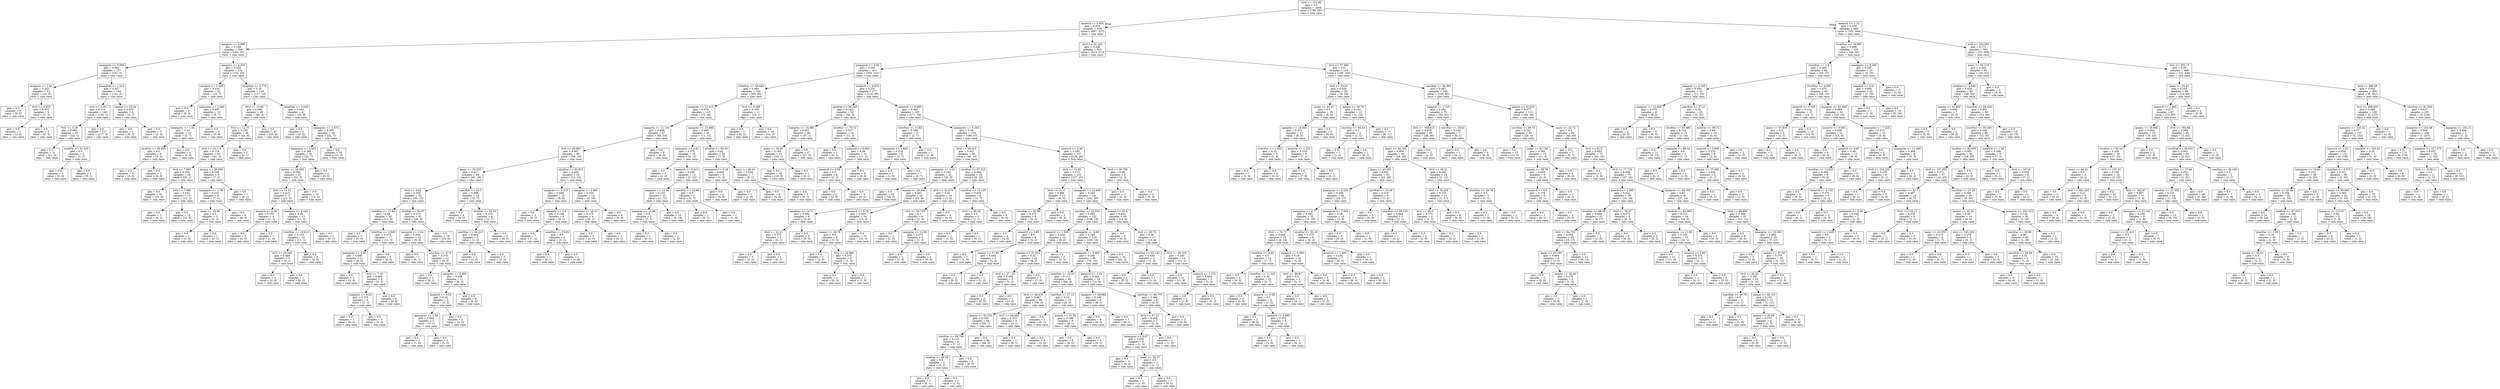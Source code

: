 digraph Tree {
node [shape=box] ;
0 [label="ttvil <= 113.98\ngini = 0.5\nsamples = 1600\nvalue = [799, 801]\nclass = sem raios"] ;
1 [label="meanvil <= 0.455\ngini = 0.379\nsamples = 934\nvalue = [697, 237]\nclass = com raios"] ;
0 -> 1 [labeldistance=2.5, labelangle=45, headlabel="True"] ;
2 [label="maxprec <= 3.995\ngini = 0.149\nsamples = 309\nvalue = [284, 25]\nclass = com raios"] ;
1 -> 2 ;
3 [label="meanprec <= 0.995\ngini = 0.062\nsamples = 157\nvalue = [152, 5]\nclass = com raios"] ;
2 -> 3 ;
4 [label="maxprec <= 1.83\ngini = 0.355\nsamples = 13\nvalue = [10, 3]\nclass = com raios"] ;
3 -> 4 ;
5 [label="gini = 0.0\nsamples = 9\nvalue = [9, 0]\nclass = com raios"] ;
4 -> 5 ;
6 [label="ttvil <= 5.925\ngini = 0.375\nsamples = 4\nvalue = [1, 3]\nclass = sem raios"] ;
4 -> 6 ;
7 [label="gini = 0.0\nsamples = 1\nvalue = [1, 0]\nclass = com raios"] ;
6 -> 7 ;
8 [label="gini = 0.0\nsamples = 3\nvalue = [0, 3]\nclass = sem raios"] ;
6 -> 8 ;
9 [label="meanprec <= 1.915\ngini = 0.027\nsamples = 144\nvalue = [142, 2]\nclass = com raios"] ;
3 -> 9 ;
10 [label="ttvil <= 3.38\ngini = 0.014\nsamples = 140\nvalue = [139, 1]\nclass = com raios"] ;
9 -> 10 ;
11 [label="ttvil <= 3.29\ngini = 0.083\nsamples = 23\nvalue = [22, 1]\nclass = com raios"] ;
10 -> 11 ;
12 [label="gini = 0.0\nsamples = 21\nvalue = [21, 0]\nclass = com raios"] ;
11 -> 12 ;
13 [label="strafrac <= 51.925\ngini = 0.5\nsamples = 2\nvalue = [1, 1]\nclass = com raios"] ;
11 -> 13 ;
14 [label="gini = 0.0\nsamples = 1\nvalue = [1, 0]\nclass = com raios"] ;
13 -> 14 ;
15 [label="gini = 0.0\nsamples = 1\nvalue = [0, 1]\nclass = sem raios"] ;
13 -> 15 ;
16 [label="gini = 0.0\nsamples = 117\nvalue = [117, 0]\nclass = com raios"] ;
10 -> 16 ;
17 [label="meanz <= 23.34\ngini = 0.375\nsamples = 4\nvalue = [3, 1]\nclass = com raios"] ;
9 -> 17 ;
18 [label="gini = 0.0\nsamples = 1\nvalue = [0, 1]\nclass = sem raios"] ;
17 -> 18 ;
19 [label="gini = 0.0\nsamples = 3\nvalue = [3, 0]\nclass = com raios"] ;
17 -> 19 ;
20 [label="maxprec <= 4.435\ngini = 0.229\nsamples = 152\nvalue = [132, 20]\nclass = com raios"] ;
2 -> 20 ;
21 [label="meanvil <= 0.305\ngini = 0.434\nsamples = 22\nvalue = [15, 7]\nclass = com raios"] ;
20 -> 21 ;
22 [label="gini = 0.0\nsamples = 9\nvalue = [9, 0]\nclass = com raios"] ;
21 -> 22 ;
23 [label="meanprec <= 2.085\ngini = 0.497\nsamples = 13\nvalue = [6, 7]\nclass = sem raios"] ;
21 -> 23 ;
24 [label="meanprec <= 1.94\ngini = 0.42\nsamples = 10\nvalue = [3, 7]\nclass = sem raios"] ;
23 -> 24 ;
25 [label="strafrac <= 85.955\ngini = 0.5\nsamples = 6\nvalue = [3, 3]\nclass = com raios"] ;
24 -> 25 ;
26 [label="gini = 0.0\nsamples = 3\nvalue = [3, 0]\nclass = com raios"] ;
25 -> 26 ;
27 [label="gini = 0.0\nsamples = 3\nvalue = [0, 3]\nclass = sem raios"] ;
25 -> 27 ;
28 [label="gini = 0.0\nsamples = 4\nvalue = [0, 4]\nclass = sem raios"] ;
24 -> 28 ;
29 [label="gini = 0.0\nsamples = 3\nvalue = [3, 0]\nclass = com raios"] ;
23 -> 29 ;
30 [label="riverfrac <= 4.775\ngini = 0.18\nsamples = 130\nvalue = [117, 13]\nclass = com raios"] ;
20 -> 30 ;
31 [label="ttvil <= 12.86\ngini = 0.086\nsamples = 89\nvalue = [85, 4]\nclass = com raios"] ;
30 -> 31 ;
32 [label="ttvil <= 12.75\ngini = 0.159\nsamples = 46\nvalue = [42, 4]\nclass = com raios"] ;
31 -> 32 ;
33 [label="ttvil <= 10.175\ngini = 0.124\nsamples = 45\nvalue = [42, 3]\nclass = com raios"] ;
32 -> 33 ;
34 [label="ttvil <= 7.905\ngini = 0.054\nsamples = 36\nvalue = [35, 1]\nclass = com raios"] ;
33 -> 34 ;
35 [label="gini = 0.0\nsamples = 23\nvalue = [23, 0]\nclass = com raios"] ;
34 -> 35 ;
36 [label="ttvil <= 7.985\ngini = 0.142\nsamples = 13\nvalue = [12, 1]\nclass = com raios"] ;
34 -> 36 ;
37 [label="gini = 0.0\nsamples = 1\nvalue = [0, 1]\nclass = sem raios"] ;
36 -> 37 ;
38 [label="gini = 0.0\nsamples = 12\nvalue = [12, 0]\nclass = com raios"] ;
36 -> 38 ;
39 [label="meanz <= 26.055\ngini = 0.346\nsamples = 9\nvalue = [7, 2]\nclass = com raios"] ;
33 -> 39 ;
40 [label="meanprec <= 1.78\ngini = 0.219\nsamples = 8\nvalue = [7, 1]\nclass = com raios"] ;
39 -> 40 ;
41 [label="maxz <= 29.09\ngini = 0.5\nsamples = 2\nvalue = [1, 1]\nclass = com raios"] ;
40 -> 41 ;
42 [label="gini = 0.0\nsamples = 1\nvalue = [1, 0]\nclass = com raios"] ;
41 -> 42 ;
43 [label="gini = 0.0\nsamples = 1\nvalue = [0, 1]\nclass = sem raios"] ;
41 -> 43 ;
44 [label="gini = 0.0\nsamples = 6\nvalue = [6, 0]\nclass = com raios"] ;
40 -> 44 ;
45 [label="gini = 0.0\nsamples = 1\nvalue = [0, 1]\nclass = sem raios"] ;
39 -> 45 ;
46 [label="gini = 0.0\nsamples = 1\nvalue = [0, 1]\nclass = sem raios"] ;
32 -> 46 ;
47 [label="gini = 0.0\nsamples = 43\nvalue = [43, 0]\nclass = com raios"] ;
31 -> 47 ;
48 [label="riverfrac <= 5.025\ngini = 0.343\nsamples = 41\nvalue = [32, 9]\nclass = com raios"] ;
30 -> 48 ;
49 [label="gini = 0.0\nsamples = 2\nvalue = [0, 2]\nclass = sem raios"] ;
48 -> 49 ;
50 [label="meanprec <= 2.575\ngini = 0.295\nsamples = 39\nvalue = [32, 7]\nclass = com raios"] ;
48 -> 50 ;
51 [label="meanprec <= 2.455\ngini = 0.366\nsamples = 29\nvalue = [22, 7]\nclass = com raios"] ;
50 -> 51 ;
52 [label="meanz <= 24.555\ngini = 0.302\nsamples = 27\nvalue = [22, 5]\nclass = com raios"] ;
51 -> 52 ;
53 [label="ttvil <= 13.31\ngini = 0.415\nsamples = 17\nvalue = [12, 5]\nclass = com raios"] ;
52 -> 53 ;
54 [label="meanvil <= 0.36\ngini = 0.375\nsamples = 4\nvalue = [1, 3]\nclass = sem raios"] ;
53 -> 54 ;
55 [label="gini = 0.0\nsamples = 3\nvalue = [0, 3]\nclass = sem raios"] ;
54 -> 55 ;
56 [label="gini = 0.0\nsamples = 1\nvalue = [1, 0]\nclass = com raios"] ;
54 -> 56 ;
57 [label="maxprec <= 9.245\ngini = 0.26\nsamples = 13\nvalue = [11, 2]\nclass = com raios"] ;
53 -> 57 ;
58 [label="riverfrac <= 18.615\ngini = 0.153\nsamples = 12\nvalue = [11, 1]\nclass = com raios"] ;
57 -> 58 ;
59 [label="ttvil <= 20.645\ngini = 0.444\nsamples = 3\nvalue = [2, 1]\nclass = com raios"] ;
58 -> 59 ;
60 [label="gini = 0.0\nsamples = 2\nvalue = [2, 0]\nclass = com raios"] ;
59 -> 60 ;
61 [label="gini = 0.0\nsamples = 1\nvalue = [0, 1]\nclass = sem raios"] ;
59 -> 61 ;
62 [label="gini = 0.0\nsamples = 9\nvalue = [9, 0]\nclass = com raios"] ;
58 -> 62 ;
63 [label="gini = 0.0\nsamples = 1\nvalue = [0, 1]\nclass = sem raios"] ;
57 -> 63 ;
64 [label="gini = 0.0\nsamples = 10\nvalue = [10, 0]\nclass = com raios"] ;
52 -> 64 ;
65 [label="gini = 0.0\nsamples = 2\nvalue = [0, 2]\nclass = sem raios"] ;
51 -> 65 ;
66 [label="gini = 0.0\nsamples = 10\nvalue = [10, 0]\nclass = com raios"] ;
50 -> 66 ;
67 [label="ttvil <= 52.245\ngini = 0.448\nsamples = 625\nvalue = [413, 212]\nclass = com raios"] ;
1 -> 67 ;
68 [label="meanprec <= 3.55\ngini = 0.385\nsamples = 411\nvalue = [304, 107]\nclass = com raios"] ;
67 -> 68 ;
69 [label="riverfrac <= 56.445\ngini = 0.464\nsamples = 134\nvalue = [85, 49]\nclass = com raios"] ;
68 -> 69 ;
70 [label="maxprec <= 12.815\ngini = 0.476\nsamples = 123\nvalue = [75, 48]\nclass = com raios"] ;
69 -> 70 ;
71 [label="maxprec <= 11.135\ngini = 0.449\nsamples = 97\nvalue = [64, 33]\nclass = com raios"] ;
70 -> 71 ;
72 [label="ttvil <= 20.945\ngini = 0.467\nsamples = 89\nvalue = [56, 33]\nclass = com raios"] ;
71 -> 72 ;
73 [label="maxz <= 33.535\ngini = 0.417\nsamples = 64\nvalue = [45, 19]\nclass = com raios"] ;
72 -> 73 ;
74 [label="ttvil <= 9.02\ngini = 0.355\nsamples = 52\nvalue = [40, 12]\nclass = com raios"] ;
73 -> 74 ;
75 [label="convfrac <= 17.69\ngini = 0.48\nsamples = 20\nvalue = [12, 8]\nclass = com raios"] ;
74 -> 75 ;
76 [label="gini = 0.0\nsamples = 3\nvalue = [0, 3]\nclass = sem raios"] ;
75 -> 76 ;
77 [label="riverfrac <= 3.845\ngini = 0.415\nsamples = 17\nvalue = [12, 5]\nclass = com raios"] ;
75 -> 77 ;
78 [label="meanprec <= 2.45\ngini = 0.496\nsamples = 11\nvalue = [6, 5]\nclass = com raios"] ;
77 -> 78 ;
79 [label="gini = 0.0\nsamples = 3\nvalue = [3, 0]\nclass = com raios"] ;
78 -> 79 ;
80 [label="ttvil <= 7.18\ngini = 0.469\nsamples = 8\nvalue = [3, 5]\nclass = sem raios"] ;
78 -> 80 ;
81 [label="maxprec <= 6.03\ngini = 0.375\nsamples = 4\nvalue = [3, 1]\nclass = com raios"] ;
80 -> 81 ;
82 [label="gini = 0.0\nsamples = 1\nvalue = [0, 1]\nclass = sem raios"] ;
81 -> 82 ;
83 [label="gini = 0.0\nsamples = 3\nvalue = [3, 0]\nclass = com raios"] ;
81 -> 83 ;
84 [label="gini = 0.0\nsamples = 4\nvalue = [0, 4]\nclass = sem raios"] ;
80 -> 84 ;
85 [label="gini = 0.0\nsamples = 6\nvalue = [6, 0]\nclass = com raios"] ;
77 -> 85 ;
86 [label="strafrac <= 56.07\ngini = 0.219\nsamples = 32\nvalue = [28, 4]\nclass = com raios"] ;
74 -> 86 ;
87 [label="maxprec <= 3.24\ngini = 0.426\nsamples = 13\nvalue = [9, 4]\nclass = com raios"] ;
86 -> 87 ;
88 [label="gini = 0.0\nsamples = 1\nvalue = [0, 1]\nclass = sem raios"] ;
87 -> 88 ;
89 [label="convfrac <= 47.5\ngini = 0.375\nsamples = 12\nvalue = [9, 3]\nclass = com raios"] ;
87 -> 89 ;
90 [label="gini = 0.0\nsamples = 1\nvalue = [0, 1]\nclass = sem raios"] ;
89 -> 90 ;
91 [label="maxprec <= 5.455\ngini = 0.298\nsamples = 11\nvalue = [9, 2]\nclass = com raios"] ;
89 -> 91 ;
92 [label="meanvil <= 0.54\ngini = 0.48\nsamples = 5\nvalue = [3, 2]\nclass = com raios"] ;
91 -> 92 ;
93 [label="meanprec <= 1.84\ngini = 0.444\nsamples = 3\nvalue = [1, 2]\nclass = sem raios"] ;
92 -> 93 ;
94 [label="gini = 0.0\nsamples = 1\nvalue = [1, 0]\nclass = com raios"] ;
93 -> 94 ;
95 [label="gini = 0.0\nsamples = 2\nvalue = [0, 2]\nclass = sem raios"] ;
93 -> 95 ;
96 [label="gini = 0.0\nsamples = 2\nvalue = [2, 0]\nclass = com raios"] ;
92 -> 96 ;
97 [label="gini = 0.0\nsamples = 6\nvalue = [6, 0]\nclass = com raios"] ;
91 -> 97 ;
98 [label="gini = 0.0\nsamples = 19\nvalue = [19, 0]\nclass = com raios"] ;
86 -> 98 ;
99 [label="convfrac <= 19.3\ngini = 0.486\nsamples = 12\nvalue = [5, 7]\nclass = sem raios"] ;
73 -> 99 ;
100 [label="gini = 0.0\nsamples = 4\nvalue = [4, 0]\nclass = com raios"] ;
99 -> 100 ;
101 [label="strafrac <= 62.53\ngini = 0.219\nsamples = 8\nvalue = [1, 7]\nclass = sem raios"] ;
99 -> 101 ;
102 [label="convfrac <= 48.215\ngini = 0.444\nsamples = 3\nvalue = [1, 2]\nclass = sem raios"] ;
101 -> 102 ;
103 [label="gini = 0.0\nsamples = 1\nvalue = [1, 0]\nclass = com raios"] ;
102 -> 103 ;
104 [label="gini = 0.0\nsamples = 2\nvalue = [0, 2]\nclass = sem raios"] ;
102 -> 104 ;
105 [label="gini = 0.0\nsamples = 5\nvalue = [0, 5]\nclass = sem raios"] ;
101 -> 105 ;
106 [label="strafrac <= 62.915\ngini = 0.493\nsamples = 25\nvalue = [11, 14]\nclass = sem raios"] ;
72 -> 106 ;
107 [label="maxprec <= 5.375\ngini = 0.444\nsamples = 12\nvalue = [8, 4]\nclass = com raios"] ;
106 -> 107 ;
108 [label="gini = 0.0\nsamples = 3\nvalue = [0, 3]\nclass = sem raios"] ;
107 -> 108 ;
109 [label="meanvil <= 0.8\ngini = 0.198\nsamples = 9\nvalue = [8, 1]\nclass = com raios"] ;
107 -> 109 ;
110 [label="gini = 0.0\nsamples = 7\nvalue = [7, 0]\nclass = com raios"] ;
109 -> 110 ;
111 [label="convfrac <= 75.85\ngini = 0.5\nsamples = 2\nvalue = [1, 1]\nclass = com raios"] ;
109 -> 111 ;
112 [label="gini = 0.0\nsamples = 1\nvalue = [0, 1]\nclass = sem raios"] ;
111 -> 112 ;
113 [label="gini = 0.0\nsamples = 1\nvalue = [1, 0]\nclass = com raios"] ;
111 -> 113 ;
114 [label="maxprec <= 3.985\ngini = 0.355\nsamples = 13\nvalue = [3, 10]\nclass = sem raios"] ;
106 -> 114 ;
115 [label="convfrac <= 18.23\ngini = 0.375\nsamples = 4\nvalue = [3, 1]\nclass = com raios"] ;
114 -> 115 ;
116 [label="gini = 0.0\nsamples = 3\nvalue = [3, 0]\nclass = com raios"] ;
115 -> 116 ;
117 [label="gini = 0.0\nsamples = 1\nvalue = [0, 1]\nclass = sem raios"] ;
115 -> 117 ;
118 [label="gini = 0.0\nsamples = 9\nvalue = [0, 9]\nclass = sem raios"] ;
114 -> 118 ;
119 [label="gini = 0.0\nsamples = 8\nvalue = [8, 0]\nclass = com raios"] ;
71 -> 119 ;
120 [label="maxprec <= 15.995\ngini = 0.488\nsamples = 26\nvalue = [11, 15]\nclass = sem raios"] ;
70 -> 120 ;
121 [label="meanprec <= 2.61\ngini = 0.375\nsamples = 16\nvalue = [4, 12]\nclass = sem raios"] ;
120 -> 121 ;
122 [label="gini = 0.0\nsamples = 2\nvalue = [2, 0]\nclass = com raios"] ;
121 -> 122 ;
123 [label="meanvil <= 0.815\ngini = 0.245\nsamples = 14\nvalue = [2, 12]\nclass = sem raios"] ;
121 -> 123 ;
124 [label="maxprec <= 12.94\ngini = 0.153\nsamples = 12\nvalue = [1, 11]\nclass = sem raios"] ;
123 -> 124 ;
125 [label="maxprec <= 12.88\ngini = 0.5\nsamples = 2\nvalue = [1, 1]\nclass = com raios"] ;
124 -> 125 ;
126 [label="gini = 0.0\nsamples = 1\nvalue = [0, 1]\nclass = sem raios"] ;
125 -> 126 ;
127 [label="gini = 0.0\nsamples = 1\nvalue = [1, 0]\nclass = com raios"] ;
125 -> 127 ;
128 [label="gini = 0.0\nsamples = 10\nvalue = [0, 10]\nclass = sem raios"] ;
124 -> 128 ;
129 [label="convfrac <= 14.06\ngini = 0.5\nsamples = 2\nvalue = [1, 1]\nclass = com raios"] ;
123 -> 129 ;
130 [label="gini = 0.0\nsamples = 1\nvalue = [0, 1]\nclass = sem raios"] ;
129 -> 130 ;
131 [label="gini = 0.0\nsamples = 1\nvalue = [1, 0]\nclass = com raios"] ;
129 -> 131 ;
132 [label="strafrac <= 64.26\ngini = 0.42\nsamples = 10\nvalue = [7, 3]\nclass = com raios"] ;
120 -> 132 ;
133 [label="meanprec <= 3.18\ngini = 0.444\nsamples = 3\nvalue = [1, 2]\nclass = sem raios"] ;
132 -> 133 ;
134 [label="gini = 0.0\nsamples = 2\nvalue = [0, 2]\nclass = sem raios"] ;
133 -> 134 ;
135 [label="gini = 0.0\nsamples = 1\nvalue = [1, 0]\nclass = com raios"] ;
133 -> 135 ;
136 [label="maxz <= 40.01\ngini = 0.245\nsamples = 7\nvalue = [6, 1]\nclass = com raios"] ;
132 -> 136 ;
137 [label="gini = 0.0\nsamples = 6\nvalue = [6, 0]\nclass = com raios"] ;
136 -> 137 ;
138 [label="gini = 0.0\nsamples = 1\nvalue = [0, 1]\nclass = sem raios"] ;
136 -> 138 ;
139 [label="ttvil <= 8.395\ngini = 0.165\nsamples = 11\nvalue = [10, 1]\nclass = com raios"] ;
69 -> 139 ;
140 [label="gini = 0.0\nsamples = 1\nvalue = [0, 1]\nclass = sem raios"] ;
139 -> 140 ;
141 [label="gini = 0.0\nsamples = 10\nvalue = [10, 0]\nclass = com raios"] ;
139 -> 141 ;
142 [label="meanvil <= 0.675\ngini = 0.331\nsamples = 277\nvalue = [219, 58]\nclass = com raios"] ;
68 -> 142 ;
143 [label="strafrac <= 69.345\ngini = 0.142\nsamples = 52\nvalue = [48, 4]\nclass = com raios"] ;
142 -> 143 ;
144 [label="maxprec <= 14.085\ngini = 0.051\nsamples = 38\nvalue = [37, 1]\nclass = com raios"] ;
143 -> 144 ;
145 [label="maxz <= 35.91\ngini = 0.165\nsamples = 11\nvalue = [10, 1]\nclass = com raios"] ;
144 -> 145 ;
146 [label="gini = 0.0\nsamples = 10\nvalue = [10, 0]\nclass = com raios"] ;
145 -> 146 ;
147 [label="gini = 0.0\nsamples = 1\nvalue = [0, 1]\nclass = sem raios"] ;
145 -> 147 ;
148 [label="gini = 0.0\nsamples = 27\nvalue = [27, 0]\nclass = com raios"] ;
144 -> 148 ;
149 [label="strafrac <= 70.32\ngini = 0.337\nsamples = 14\nvalue = [11, 3]\nclass = com raios"] ;
143 -> 149 ;
150 [label="gini = 0.0\nsamples = 1\nvalue = [0, 1]\nclass = sem raios"] ;
149 -> 150 ;
151 [label="meanvil <= 0.605\ngini = 0.26\nsamples = 13\nvalue = [11, 2]\nclass = com raios"] ;
149 -> 151 ;
152 [label="meanvil <= 0.56\ngini = 0.5\nsamples = 4\nvalue = [2, 2]\nclass = com raios"] ;
151 -> 152 ;
153 [label="gini = 0.0\nsamples = 2\nvalue = [2, 0]\nclass = com raios"] ;
152 -> 153 ;
154 [label="gini = 0.0\nsamples = 2\nvalue = [0, 2]\nclass = sem raios"] ;
152 -> 154 ;
155 [label="gini = 0.0\nsamples = 9\nvalue = [9, 0]\nclass = com raios"] ;
151 -> 155 ;
156 [label="meanvil <= 0.695\ngini = 0.365\nsamples = 225\nvalue = [171, 54]\nclass = com raios"] ;
142 -> 156 ;
157 [label="riverfrac <= 21.82\ngini = 0.346\nsamples = 9\nvalue = [2, 7]\nclass = sem raios"] ;
156 -> 157 ;
158 [label="meanprec <= 3.845\ngini = 0.219\nsamples = 8\nvalue = [1, 7]\nclass = sem raios"] ;
157 -> 158 ;
159 [label="gini = 0.0\nsamples = 1\nvalue = [1, 0]\nclass = com raios"] ;
158 -> 159 ;
160 [label="gini = 0.0\nsamples = 7\nvalue = [0, 7]\nclass = sem raios"] ;
158 -> 160 ;
161 [label="gini = 0.0\nsamples = 1\nvalue = [1, 0]\nclass = com raios"] ;
157 -> 161 ;
162 [label="meanprec <= 5.345\ngini = 0.34\nsamples = 216\nvalue = [169, 47]\nclass = com raios"] ;
156 -> 162 ;
163 [label="ttvil <= 28.015\ngini = 0.437\nsamples = 59\nvalue = [40, 19]\nclass = com raios"] ;
162 -> 163 ;
164 [label="meanprec <= 4.23\ngini = 0.343\nsamples = 41\nvalue = [32, 9]\nclass = com raios"] ;
163 -> 164 ;
165 [label="gini = 0.0\nsamples = 16\nvalue = [16, 0]\nclass = com raios"] ;
164 -> 165 ;
166 [label="meanz <= 28.945\ngini = 0.461\nsamples = 25\nvalue = [16, 9]\nclass = com raios"] ;
164 -> 166 ;
167 [label="maxprec <= 14.71\ngini = 0.444\nsamples = 9\nvalue = [3, 6]\nclass = sem raios"] ;
166 -> 167 ;
168 [label="ttvil <= 22.12\ngini = 0.375\nsamples = 4\nvalue = [3, 1]\nclass = com raios"] ;
167 -> 168 ;
169 [label="gini = 0.0\nsamples = 3\nvalue = [3, 0]\nclass = com raios"] ;
168 -> 169 ;
170 [label="gini = 0.0\nsamples = 1\nvalue = [0, 1]\nclass = sem raios"] ;
168 -> 170 ;
171 [label="gini = 0.0\nsamples = 5\nvalue = [0, 5]\nclass = sem raios"] ;
167 -> 171 ;
172 [label="meanvil <= 0.78\ngini = 0.305\nsamples = 16\nvalue = [13, 3]\nclass = com raios"] ;
166 -> 172 ;
173 [label="meanz <= 29.78\ngini = 0.5\nsamples = 6\nvalue = [3, 3]\nclass = com raios"] ;
172 -> 173 ;
174 [label="gini = 0.0\nsamples = 2\nvalue = [2, 0]\nclass = com raios"] ;
173 -> 174 ;
175 [label="ttvil <= 20.985\ngini = 0.375\nsamples = 4\nvalue = [1, 3]\nclass = sem raios"] ;
173 -> 175 ;
176 [label="gini = 0.0\nsamples = 3\nvalue = [0, 3]\nclass = sem raios"] ;
175 -> 176 ;
177 [label="gini = 0.0\nsamples = 1\nvalue = [1, 0]\nclass = com raios"] ;
175 -> 177 ;
178 [label="gini = 0.0\nsamples = 10\nvalue = [10, 0]\nclass = com raios"] ;
172 -> 178 ;
179 [label="strafrac <= 67.315\ngini = 0.494\nsamples = 18\nvalue = [8, 10]\nclass = sem raios"] ;
163 -> 179 ;
180 [label="ttvil <= 42.075\ngini = 0.42\nsamples = 10\nvalue = [7, 3]\nclass = com raios"] ;
179 -> 180 ;
181 [label="ttvil <= 33.785\ngini = 0.5\nsamples = 6\nvalue = [3, 3]\nclass = com raios"] ;
180 -> 181 ;
182 [label="gini = 0.0\nsamples = 2\nvalue = [2, 0]\nclass = com raios"] ;
181 -> 182 ;
183 [label="maxprec <= 12.96\ngini = 0.375\nsamples = 4\nvalue = [1, 3]\nclass = sem raios"] ;
181 -> 183 ;
184 [label="gini = 0.0\nsamples = 1\nvalue = [1, 0]\nclass = com raios"] ;
183 -> 184 ;
185 [label="gini = 0.0\nsamples = 3\nvalue = [0, 3]\nclass = sem raios"] ;
183 -> 185 ;
186 [label="gini = 0.0\nsamples = 4\nvalue = [4, 0]\nclass = com raios"] ;
180 -> 186 ;
187 [label="convfrac <= 15.125\ngini = 0.219\nsamples = 8\nvalue = [1, 7]\nclass = sem raios"] ;
179 -> 187 ;
188 [label="ttvil <= 36.34\ngini = 0.5\nsamples = 2\nvalue = [1, 1]\nclass = com raios"] ;
187 -> 188 ;
189 [label="gini = 0.0\nsamples = 1\nvalue = [1, 0]\nclass = com raios"] ;
188 -> 189 ;
190 [label="gini = 0.0\nsamples = 1\nvalue = [0, 1]\nclass = sem raios"] ;
188 -> 190 ;
191 [label="gini = 0.0\nsamples = 6\nvalue = [0, 6]\nclass = sem raios"] ;
187 -> 191 ;
192 [label="meanvil <= 2.46\ngini = 0.293\nsamples = 157\nvalue = [129, 28]\nclass = com raios"] ;
162 -> 192 ;
193 [label="ttvil <= 15.05\ngini = 0.275\nsamples = 152\nvalue = [127, 25]\nclass = com raios"] ;
192 -> 193 ;
194 [label="ttvil <= 14.31\ngini = 0.496\nsamples = 11\nvalue = [6, 5]\nclass = com raios"] ;
193 -> 194 ;
195 [label="convfrac <= 91.99\ngini = 0.375\nsamples = 8\nvalue = [6, 2]\nclass = com raios"] ;
194 -> 195 ;
196 [label="gini = 0.0\nsamples = 4\nvalue = [4, 0]\nclass = com raios"] ;
195 -> 196 ;
197 [label="meanvil <= 0.85\ngini = 0.5\nsamples = 4\nvalue = [2, 2]\nclass = com raios"] ;
195 -> 197 ;
198 [label="gini = 0.0\nsamples = 1\nvalue = [1, 0]\nclass = com raios"] ;
197 -> 198 ;
199 [label="meanz <= 31.99\ngini = 0.444\nsamples = 3\nvalue = [1, 2]\nclass = sem raios"] ;
197 -> 199 ;
200 [label="gini = 0.0\nsamples = 2\nvalue = [0, 2]\nclass = sem raios"] ;
199 -> 200 ;
201 [label="gini = 0.0\nsamples = 1\nvalue = [1, 0]\nclass = com raios"] ;
199 -> 201 ;
202 [label="gini = 0.0\nsamples = 3\nvalue = [0, 3]\nclass = sem raios"] ;
194 -> 202 ;
203 [label="meanprec <= 12.905\ngini = 0.243\nsamples = 141\nvalue = [121, 20]\nclass = com raios"] ;
193 -> 203 ;
204 [label="convfrac <= 22.335\ngini = 0.203\nsamples = 122\nvalue = [108, 14]\nclass = com raios"] ;
203 -> 204 ;
205 [label="meanvil <= 1.295\ngini = 0.444\nsamples = 12\nvalue = [8, 4]\nclass = com raios"] ;
204 -> 205 ;
206 [label="meanz <= 31.615\ngini = 0.32\nsamples = 10\nvalue = [8, 2]\nclass = com raios"] ;
205 -> 206 ;
207 [label="ttvil <= 37.125\ngini = 0.444\nsamples = 3\nvalue = [1, 2]\nclass = sem raios"] ;
206 -> 207 ;
208 [label="gini = 0.0\nsamples = 2\nvalue = [0, 2]\nclass = sem raios"] ;
207 -> 208 ;
209 [label="gini = 0.0\nsamples = 1\nvalue = [1, 0]\nclass = com raios"] ;
207 -> 209 ;
210 [label="gini = 0.0\nsamples = 7\nvalue = [7, 0]\nclass = com raios"] ;
206 -> 210 ;
211 [label="gini = 0.0\nsamples = 2\nvalue = [0, 2]\nclass = sem raios"] ;
205 -> 211 ;
212 [label="meanprec <= 9.99\ngini = 0.165\nsamples = 110\nvalue = [100, 10]\nclass = com raios"] ;
204 -> 212 ;
213 [label="meanprec <= 8.665\ngini = 0.206\nsamples = 86\nvalue = [76, 10]\nclass = com raios"] ;
212 -> 213 ;
214 [label="riverfrac <= 35.55\ngini = 0.111\nsamples = 68\nvalue = [64, 4]\nclass = com raios"] ;
213 -> 214 ;
215 [label="ttvil <= 48.435\ngini = 0.067\nsamples = 58\nvalue = [56, 2]\nclass = com raios"] ;
214 -> 215 ;
216 [label="meanz <= 30.525\ngini = 0.036\nsamples = 54\nvalue = [53, 1]\nclass = com raios"] ;
215 -> 216 ;
217 [label="convfrac <= 69.795\ngini = 0.219\nsamples = 8\nvalue = [7, 1]\nclass = com raios"] ;
216 -> 217 ;
218 [label="strafrac <= 49.06\ngini = 0.5\nsamples = 2\nvalue = [1, 1]\nclass = com raios"] ;
217 -> 218 ;
219 [label="gini = 0.0\nsamples = 1\nvalue = [0, 1]\nclass = sem raios"] ;
218 -> 219 ;
220 [label="gini = 0.0\nsamples = 1\nvalue = [1, 0]\nclass = com raios"] ;
218 -> 220 ;
221 [label="gini = 0.0\nsamples = 6\nvalue = [6, 0]\nclass = com raios"] ;
217 -> 221 ;
222 [label="gini = 0.0\nsamples = 46\nvalue = [46, 0]\nclass = com raios"] ;
216 -> 222 ;
223 [label="ttvil <= 48.845\ngini = 0.375\nsamples = 4\nvalue = [3, 1]\nclass = com raios"] ;
215 -> 223 ;
224 [label="gini = 0.0\nsamples = 1\nvalue = [0, 1]\nclass = sem raios"] ;
223 -> 224 ;
225 [label="gini = 0.0\nsamples = 3\nvalue = [3, 0]\nclass = com raios"] ;
223 -> 225 ;
226 [label="convfrac <= 27.12\ngini = 0.32\nsamples = 10\nvalue = [8, 2]\nclass = com raios"] ;
214 -> 226 ;
227 [label="gini = 0.0\nsamples = 1\nvalue = [0, 1]\nclass = sem raios"] ;
226 -> 227 ;
228 [label="meanz <= 32.55\ngini = 0.198\nsamples = 9\nvalue = [8, 1]\nclass = com raios"] ;
226 -> 228 ;
229 [label="gini = 0.0\nsamples = 8\nvalue = [8, 0]\nclass = com raios"] ;
228 -> 229 ;
230 [label="gini = 0.0\nsamples = 1\nvalue = [0, 1]\nclass = sem raios"] ;
228 -> 230 ;
231 [label="meanvil <= 1.19\ngini = 0.444\nsamples = 18\nvalue = [12, 6]\nclass = com raios"] ;
213 -> 231 ;
232 [label="maxprec <= 49.685\ngini = 0.198\nsamples = 9\nvalue = [8, 1]\nclass = com raios"] ;
231 -> 232 ;
233 [label="gini = 0.0\nsamples = 8\nvalue = [8, 0]\nclass = com raios"] ;
232 -> 233 ;
234 [label="gini = 0.0\nsamples = 1\nvalue = [0, 1]\nclass = sem raios"] ;
232 -> 234 ;
235 [label="convfrac <= 96.775\ngini = 0.494\nsamples = 9\nvalue = [4, 5]\nclass = sem raios"] ;
231 -> 235 ;
236 [label="ttvil <= 47.23\ngini = 0.408\nsamples = 7\nvalue = [2, 5]\nclass = sem raios"] ;
235 -> 236 ;
237 [label="meanprec <= 9.67\ngini = 0.278\nsamples = 6\nvalue = [1, 5]\nclass = sem raios"] ;
236 -> 237 ;
238 [label="gini = 0.0\nsamples = 4\nvalue = [0, 4]\nclass = sem raios"] ;
237 -> 238 ;
239 [label="maxz <= 42.37\ngini = 0.5\nsamples = 2\nvalue = [1, 1]\nclass = com raios"] ;
237 -> 239 ;
240 [label="gini = 0.0\nsamples = 1\nvalue = [1, 0]\nclass = com raios"] ;
239 -> 240 ;
241 [label="gini = 0.0\nsamples = 1\nvalue = [0, 1]\nclass = sem raios"] ;
239 -> 241 ;
242 [label="gini = 0.0\nsamples = 1\nvalue = [1, 0]\nclass = com raios"] ;
236 -> 242 ;
243 [label="gini = 0.0\nsamples = 2\nvalue = [2, 0]\nclass = com raios"] ;
235 -> 243 ;
244 [label="gini = 0.0\nsamples = 24\nvalue = [24, 0]\nclass = com raios"] ;
212 -> 244 ;
245 [label="meanz <= 35.4\ngini = 0.432\nsamples = 19\nvalue = [13, 6]\nclass = com raios"] ;
203 -> 245 ;
246 [label="gini = 0.0\nsamples = 2\nvalue = [0, 2]\nclass = sem raios"] ;
245 -> 246 ;
247 [label="ttvil <= 30.73\ngini = 0.36\nsamples = 17\nvalue = [13, 4]\nclass = com raios"] ;
245 -> 247 ;
248 [label="riverfrac <= 32.145\ngini = 0.444\nsamples = 3\nvalue = [1, 2]\nclass = sem raios"] ;
247 -> 248 ;
249 [label="gini = 0.0\nsamples = 2\nvalue = [0, 2]\nclass = sem raios"] ;
248 -> 249 ;
250 [label="gini = 0.0\nsamples = 1\nvalue = [1, 0]\nclass = com raios"] ;
248 -> 250 ;
251 [label="ttvil <= 48.325\ngini = 0.245\nsamples = 14\nvalue = [12, 2]\nclass = com raios"] ;
247 -> 251 ;
252 [label="gini = 0.0\nsamples = 11\nvalue = [11, 0]\nclass = com raios"] ;
251 -> 252 ;
253 [label="meanvil <= 1.575\ngini = 0.444\nsamples = 3\nvalue = [1, 2]\nclass = sem raios"] ;
251 -> 253 ;
254 [label="gini = 0.0\nsamples = 1\nvalue = [1, 0]\nclass = com raios"] ;
253 -> 254 ;
255 [label="gini = 0.0\nsamples = 2\nvalue = [0, 2]\nclass = sem raios"] ;
253 -> 255 ;
256 [label="ttvil <= 36.795\ngini = 0.48\nsamples = 5\nvalue = [2, 3]\nclass = sem raios"] ;
192 -> 256 ;
257 [label="gini = 0.0\nsamples = 2\nvalue = [2, 0]\nclass = com raios"] ;
256 -> 257 ;
258 [label="gini = 0.0\nsamples = 3\nvalue = [0, 3]\nclass = sem raios"] ;
256 -> 258 ;
259 [label="ttvil <= 57.965\ngini = 0.5\nsamples = 214\nvalue = [109, 105]\nclass = com raios"] ;
67 -> 259 ;
260 [label="ttvil <= 55.01\ngini = 0.428\nsamples = 29\nvalue = [9, 20]\nclass = sem raios"] ;
259 -> 260 ;
261 [label="maxz <= 43.47\ngini = 0.5\nsamples = 16\nvalue = [8, 8]\nclass = com raios"] ;
260 -> 261 ;
262 [label="maxprec <= 24.845\ngini = 0.473\nsamples = 13\nvalue = [8, 5]\nclass = com raios"] ;
261 -> 262 ;
263 [label="riverfrac <= 1.585\ngini = 0.32\nsamples = 5\nvalue = [1, 4]\nclass = sem raios"] ;
262 -> 263 ;
264 [label="gini = 0.0\nsamples = 1\nvalue = [1, 0]\nclass = com raios"] ;
263 -> 264 ;
265 [label="gini = 0.0\nsamples = 4\nvalue = [0, 4]\nclass = sem raios"] ;
263 -> 265 ;
266 [label="meanvil <= 1.325\ngini = 0.219\nsamples = 8\nvalue = [7, 1]\nclass = com raios"] ;
262 -> 266 ;
267 [label="gini = 0.0\nsamples = 7\nvalue = [7, 0]\nclass = com raios"] ;
266 -> 267 ;
268 [label="gini = 0.0\nsamples = 1\nvalue = [0, 1]\nclass = sem raios"] ;
266 -> 268 ;
269 [label="gini = 0.0\nsamples = 3\nvalue = [0, 3]\nclass = sem raios"] ;
261 -> 269 ;
270 [label="meanz <= 28.79\ngini = 0.142\nsamples = 13\nvalue = [1, 12]\nclass = sem raios"] ;
260 -> 270 ;
271 [label="convfrac <= 58.43\ngini = 0.5\nsamples = 2\nvalue = [1, 1]\nclass = com raios"] ;
270 -> 271 ;
272 [label="gini = 0.0\nsamples = 1\nvalue = [1, 0]\nclass = com raios"] ;
271 -> 272 ;
273 [label="gini = 0.0\nsamples = 1\nvalue = [0, 1]\nclass = sem raios"] ;
271 -> 273 ;
274 [label="gini = 0.0\nsamples = 11\nvalue = [0, 11]\nclass = sem raios"] ;
270 -> 274 ;
275 [label="convfrac <= 30.365\ngini = 0.497\nsamples = 185\nvalue = [100, 85]\nclass = com raios"] ;
259 -> 275 ;
276 [label="meanvil <= 1.765\ngini = 0.492\nsamples = 73\nvalue = [32, 41]\nclass = sem raios"] ;
275 -> 276 ;
277 [label="ttvil <= 108.815\ngini = 0.478\nsamples = 66\nvalue = [26, 40]\nclass = sem raios"] ;
276 -> 277 ;
278 [label="maxz <= 44.785\ngini = 0.469\nsamples = 64\nvalue = [24, 40]\nclass = sem raios"] ;
277 -> 278 ;
279 [label="maxz <= 43.055\ngini = 0.493\nsamples = 50\nvalue = [22, 28]\nclass = sem raios"] ;
278 -> 279 ;
280 [label="meanprec <= 5.555\ngini = 0.459\nsamples = 42\nvalue = [15, 27]\nclass = sem raios"] ;
279 -> 280 ;
281 [label="meanprec <= 4.77\ngini = 0.492\nsamples = 32\nvalue = [14, 18]\nclass = sem raios"] ;
280 -> 281 ;
282 [label="ttvil <= 74.73\ngini = 0.444\nsamples = 24\nvalue = [8, 16]\nclass = sem raios"] ;
281 -> 282 ;
283 [label="riverfrac <= 8.45\ngini = 0.5\nsamples = 14\nvalue = [7, 7]\nclass = com raios"] ;
282 -> 283 ;
284 [label="gini = 0.0\nsamples = 4\nvalue = [4, 0]\nclass = com raios"] ;
283 -> 284 ;
285 [label="riverfrac <= 11.325\ngini = 0.42\nsamples = 10\nvalue = [3, 7]\nclass = sem raios"] ;
283 -> 285 ;
286 [label="gini = 0.0\nsamples = 4\nvalue = [0, 4]\nclass = sem raios"] ;
285 -> 286 ;
287 [label="meanvil <= 0.58\ngini = 0.5\nsamples = 6\nvalue = [3, 3]\nclass = com raios"] ;
285 -> 287 ;
288 [label="gini = 0.0\nsamples = 2\nvalue = [0, 2]\nclass = sem raios"] ;
287 -> 288 ;
289 [label="meanvil <= 0.885\ngini = 0.375\nsamples = 4\nvalue = [3, 1]\nclass = com raios"] ;
287 -> 289 ;
290 [label="gini = 0.0\nsamples = 3\nvalue = [3, 0]\nclass = com raios"] ;
289 -> 290 ;
291 [label="gini = 0.0\nsamples = 1\nvalue = [0, 1]\nclass = sem raios"] ;
289 -> 291 ;
292 [label="meanvil <= 0.585\ngini = 0.18\nsamples = 10\nvalue = [1, 9]\nclass = sem raios"] ;
282 -> 292 ;
293 [label="ttvil <= 88.97\ngini = 0.5\nsamples = 2\nvalue = [1, 1]\nclass = com raios"] ;
292 -> 293 ;
294 [label="gini = 0.0\nsamples = 1\nvalue = [0, 1]\nclass = sem raios"] ;
293 -> 294 ;
295 [label="gini = 0.0\nsamples = 1\nvalue = [1, 0]\nclass = com raios"] ;
293 -> 295 ;
296 [label="gini = 0.0\nsamples = 8\nvalue = [0, 8]\nclass = sem raios"] ;
292 -> 296 ;
297 [label="strafrac <= 82.26\ngini = 0.375\nsamples = 8\nvalue = [6, 2]\nclass = com raios"] ;
281 -> 297 ;
298 [label="meanvil <= 1.405\ngini = 0.245\nsamples = 7\nvalue = [6, 1]\nclass = com raios"] ;
297 -> 298 ;
299 [label="gini = 0.0\nsamples = 6\nvalue = [6, 0]\nclass = com raios"] ;
298 -> 299 ;
300 [label="gini = 0.0\nsamples = 1\nvalue = [0, 1]\nclass = sem raios"] ;
298 -> 300 ;
301 [label="gini = 0.0\nsamples = 1\nvalue = [0, 1]\nclass = sem raios"] ;
297 -> 301 ;
302 [label="meanprec <= 7.565\ngini = 0.18\nsamples = 10\nvalue = [1, 9]\nclass = sem raios"] ;
280 -> 302 ;
303 [label="gini = 0.0\nsamples = 9\nvalue = [0, 9]\nclass = sem raios"] ;
302 -> 303 ;
304 [label="gini = 0.0\nsamples = 1\nvalue = [1, 0]\nclass = com raios"] ;
302 -> 304 ;
305 [label="convfrac <= 23.98\ngini = 0.219\nsamples = 8\nvalue = [7, 1]\nclass = com raios"] ;
279 -> 305 ;
306 [label="gini = 0.0\nsamples = 5\nvalue = [5, 0]\nclass = com raios"] ;
305 -> 306 ;
307 [label="convfrac <= 26.125\ngini = 0.444\nsamples = 3\nvalue = [2, 1]\nclass = com raios"] ;
305 -> 307 ;
308 [label="gini = 0.0\nsamples = 1\nvalue = [0, 1]\nclass = sem raios"] ;
307 -> 308 ;
309 [label="gini = 0.0\nsamples = 2\nvalue = [2, 0]\nclass = com raios"] ;
307 -> 309 ;
310 [label="ttvil <= 99.21\ngini = 0.245\nsamples = 14\nvalue = [2, 12]\nclass = sem raios"] ;
278 -> 310 ;
311 [label="ttvil <= 76.255\ngini = 0.153\nsamples = 12\nvalue = [1, 11]\nclass = sem raios"] ;
310 -> 311 ;
312 [label="ttvil <= 68.0\ngini = 0.375\nsamples = 4\nvalue = [1, 3]\nclass = sem raios"] ;
311 -> 312 ;
313 [label="gini = 0.0\nsamples = 3\nvalue = [0, 3]\nclass = sem raios"] ;
312 -> 313 ;
314 [label="gini = 0.0\nsamples = 1\nvalue = [1, 0]\nclass = com raios"] ;
312 -> 314 ;
315 [label="gini = 0.0\nsamples = 8\nvalue = [0, 8]\nclass = sem raios"] ;
311 -> 315 ;
316 [label="riverfrac <= 29.78\ngini = 0.5\nsamples = 2\nvalue = [1, 1]\nclass = com raios"] ;
310 -> 316 ;
317 [label="gini = 0.0\nsamples = 1\nvalue = [1, 0]\nclass = com raios"] ;
316 -> 317 ;
318 [label="gini = 0.0\nsamples = 1\nvalue = [0, 1]\nclass = sem raios"] ;
316 -> 318 ;
319 [label="gini = 0.0\nsamples = 2\nvalue = [2, 0]\nclass = com raios"] ;
277 -> 319 ;
320 [label="convfrac <= 18.62\ngini = 0.245\nsamples = 7\nvalue = [6, 1]\nclass = com raios"] ;
276 -> 320 ;
321 [label="gini = 0.0\nsamples = 1\nvalue = [0, 1]\nclass = sem raios"] ;
320 -> 321 ;
322 [label="gini = 0.0\nsamples = 6\nvalue = [6, 0]\nclass = com raios"] ;
320 -> 322 ;
323 [label="meanz <= 31.615\ngini = 0.477\nsamples = 112\nvalue = [68, 44]\nclass = com raios"] ;
275 -> 323 ;
324 [label="convfrac <= 48.71\ngini = 0.231\nsamples = 30\nvalue = [26, 4]\nclass = com raios"] ;
323 -> 324 ;
325 [label="gini = 0.0\nsamples = 15\nvalue = [15, 0]\nclass = com raios"] ;
324 -> 325 ;
326 [label="maxz <= 41.745\ngini = 0.391\nsamples = 15\nvalue = [11, 4]\nclass = com raios"] ;
324 -> 326 ;
327 [label="meanz <= 28.79\ngini = 0.494\nsamples = 9\nvalue = [5, 4]\nclass = com raios"] ;
326 -> 327 ;
328 [label="meanvil <= 0.5\ngini = 0.278\nsamples = 6\nvalue = [5, 1]\nclass = com raios"] ;
327 -> 328 ;
329 [label="gini = 0.0\nsamples = 1\nvalue = [0, 1]\nclass = sem raios"] ;
328 -> 329 ;
330 [label="gini = 0.0\nsamples = 5\nvalue = [5, 0]\nclass = com raios"] ;
328 -> 330 ;
331 [label="gini = 0.0\nsamples = 3\nvalue = [0, 3]\nclass = sem raios"] ;
327 -> 331 ;
332 [label="gini = 0.0\nsamples = 6\nvalue = [6, 0]\nclass = com raios"] ;
326 -> 332 ;
333 [label="maxz <= 42.72\ngini = 0.5\nsamples = 82\nvalue = [42, 40]\nclass = com raios"] ;
323 -> 333 ;
334 [label="gini = 0.0\nsamples = 7\nvalue = [0, 7]\nclass = sem raios"] ;
333 -> 334 ;
335 [label="ttvil <= 61.0\ngini = 0.493\nsamples = 75\nvalue = [42, 33]\nclass = com raios"] ;
333 -> 335 ;
336 [label="gini = 0.0\nsamples = 5\nvalue = [5, 0]\nclass = com raios"] ;
335 -> 336 ;
337 [label="ttvil <= 77.725\ngini = 0.498\nsamples = 70\nvalue = [37, 33]\nclass = com raios"] ;
335 -> 337 ;
338 [label="meanvil <= 2.365\ngini = 0.452\nsamples = 29\nvalue = [10, 19]\nclass = sem raios"] ;
337 -> 338 ;
339 [label="strafrac <= 69.08\ngini = 0.308\nsamples = 21\nvalue = [4, 17]\nclass = sem raios"] ;
338 -> 339 ;
340 [label="ttvil <= 64.725\ngini = 0.255\nsamples = 20\nvalue = [3, 17]\nclass = sem raios"] ;
339 -> 340 ;
341 [label="maxz <= 43.785\ngini = 0.469\nsamples = 8\nvalue = [3, 5]\nclass = sem raios"] ;
340 -> 341 ;
342 [label="gini = 0.0\nsamples = 2\nvalue = [2, 0]\nclass = com raios"] ;
341 -> 342 ;
343 [label="meanz <= 36.48\ngini = 0.278\nsamples = 6\nvalue = [1, 5]\nclass = sem raios"] ;
341 -> 343 ;
344 [label="gini = 0.0\nsamples = 5\nvalue = [0, 5]\nclass = sem raios"] ;
343 -> 344 ;
345 [label="gini = 0.0\nsamples = 1\nvalue = [1, 0]\nclass = com raios"] ;
343 -> 345 ;
346 [label="gini = 0.0\nsamples = 12\nvalue = [0, 12]\nclass = sem raios"] ;
340 -> 346 ;
347 [label="gini = 0.0\nsamples = 1\nvalue = [1, 0]\nclass = com raios"] ;
339 -> 347 ;
348 [label="ttvil <= 76.97\ngini = 0.375\nsamples = 8\nvalue = [6, 2]\nclass = com raios"] ;
338 -> 348 ;
349 [label="gini = 0.0\nsamples = 6\nvalue = [6, 0]\nclass = com raios"] ;
348 -> 349 ;
350 [label="gini = 0.0\nsamples = 2\nvalue = [0, 2]\nclass = sem raios"] ;
348 -> 350 ;
351 [label="maxprec <= 64.705\ngini = 0.45\nsamples = 41\nvalue = [27, 14]\nclass = com raios"] ;
337 -> 351 ;
352 [label="strafrac <= 63.065\ngini = 0.219\nsamples = 16\nvalue = [14, 2]\nclass = com raios"] ;
351 -> 352 ;
353 [label="meanprec <= 11.85\ngini = 0.124\nsamples = 15\nvalue = [14, 1]\nclass = com raios"] ;
352 -> 353 ;
354 [label="gini = 0.0\nsamples = 11\nvalue = [11, 0]\nclass = com raios"] ;
353 -> 354 ;
355 [label="meanvil <= 1.93\ngini = 0.375\nsamples = 4\nvalue = [3, 1]\nclass = com raios"] ;
353 -> 355 ;
356 [label="gini = 0.0\nsamples = 1\nvalue = [0, 1]\nclass = sem raios"] ;
355 -> 356 ;
357 [label="gini = 0.0\nsamples = 3\nvalue = [3, 0]\nclass = com raios"] ;
355 -> 357 ;
358 [label="gini = 0.0\nsamples = 1\nvalue = [0, 1]\nclass = sem raios"] ;
352 -> 358 ;
359 [label="ttvil <= 89.895\ngini = 0.499\nsamples = 25\nvalue = [13, 12]\nclass = com raios"] ;
351 -> 359 ;
360 [label="gini = 0.0\nsamples = 6\nvalue = [6, 0]\nclass = com raios"] ;
359 -> 360 ;
361 [label="meanprec <= 10.345\ngini = 0.465\nsamples = 19\nvalue = [7, 12]\nclass = sem raios"] ;
359 -> 361 ;
362 [label="gini = 0.0\nsamples = 3\nvalue = [3, 0]\nclass = com raios"] ;
361 -> 362 ;
363 [label="meanz <= 37.59\ngini = 0.375\nsamples = 16\nvalue = [4, 12]\nclass = sem raios"] ;
361 -> 363 ;
364 [label="ttvil <= 92.63\ngini = 0.245\nsamples = 14\nvalue = [2, 12]\nclass = sem raios"] ;
363 -> 364 ;
365 [label="convfrac <= 49.78\ngini = 0.5\nsamples = 2\nvalue = [1, 1]\nclass = com raios"] ;
364 -> 365 ;
366 [label="gini = 0.0\nsamples = 1\nvalue = [0, 1]\nclass = sem raios"] ;
365 -> 366 ;
367 [label="gini = 0.0\nsamples = 1\nvalue = [1, 0]\nclass = com raios"] ;
365 -> 367 ;
368 [label="meanz <= 36.125\ngini = 0.153\nsamples = 12\nvalue = [1, 11]\nclass = sem raios"] ;
364 -> 368 ;
369 [label="meanz <= 35.68\ngini = 0.375\nsamples = 4\nvalue = [1, 3]\nclass = sem raios"] ;
368 -> 369 ;
370 [label="gini = 0.0\nsamples = 3\nvalue = [0, 3]\nclass = sem raios"] ;
369 -> 370 ;
371 [label="gini = 0.0\nsamples = 1\nvalue = [1, 0]\nclass = com raios"] ;
369 -> 371 ;
372 [label="gini = 0.0\nsamples = 8\nvalue = [0, 8]\nclass = sem raios"] ;
368 -> 372 ;
373 [label="gini = 0.0\nsamples = 2\nvalue = [2, 0]\nclass = com raios"] ;
363 -> 373 ;
374 [label="meanvil <= 1.22\ngini = 0.259\nsamples = 666\nvalue = [102, 564]\nclass = sem raios"] ;
0 -> 374 [labeldistance=2.5, labelangle=-45, headlabel="False"] ;
375 [label="riverfrac <= 19.985\ngini = 0.498\nsamples = 105\nvalue = [49, 56]\nclass = sem raios"] ;
374 -> 375 ;
376 [label="riverfrac <= 1.9\ngini = 0.495\nsamples = 82\nvalue = [45, 37]\nclass = com raios"] ;
375 -> 376 ;
377 [label="meanvil <= 0.745\ngini = 0.444\nsamples = 33\nvalue = [11, 22]\nclass = sem raios"] ;
376 -> 377 ;
378 [label="maxprec <= 13.955\ngini = 0.375\nsamples = 8\nvalue = [6, 2]\nclass = com raios"] ;
377 -> 378 ;
379 [label="gini = 0.0\nsamples = 2\nvalue = [0, 2]\nclass = sem raios"] ;
378 -> 379 ;
380 [label="gini = 0.0\nsamples = 6\nvalue = [6, 0]\nclass = com raios"] ;
378 -> 380 ;
381 [label="convfrac <= 27.21\ngini = 0.32\nsamples = 25\nvalue = [5, 20]\nclass = sem raios"] ;
377 -> 381 ;
382 [label="strafrac <= 83.895\ngini = 0.124\nsamples = 15\nvalue = [1, 14]\nclass = sem raios"] ;
381 -> 382 ;
383 [label="gini = 0.0\nsamples = 13\nvalue = [0, 13]\nclass = sem raios"] ;
382 -> 383 ;
384 [label="maxprec <= 69.44\ngini = 0.5\nsamples = 2\nvalue = [1, 1]\nclass = com raios"] ;
382 -> 384 ;
385 [label="gini = 0.0\nsamples = 1\nvalue = [0, 1]\nclass = sem raios"] ;
384 -> 385 ;
386 [label="gini = 0.0\nsamples = 1\nvalue = [1, 0]\nclass = com raios"] ;
384 -> 386 ;
387 [label="strafrac <= 68.72\ngini = 0.48\nsamples = 10\nvalue = [4, 6]\nclass = sem raios"] ;
381 -> 387 ;
388 [label="meanvil <= 0.945\ngini = 0.375\nsamples = 8\nvalue = [2, 6]\nclass = sem raios"] ;
387 -> 388 ;
389 [label="meanz <= 27.995\ngini = 0.444\nsamples = 3\nvalue = [2, 1]\nclass = com raios"] ;
388 -> 389 ;
390 [label="gini = 0.0\nsamples = 1\nvalue = [0, 1]\nclass = sem raios"] ;
389 -> 390 ;
391 [label="gini = 0.0\nsamples = 2\nvalue = [2, 0]\nclass = com raios"] ;
389 -> 391 ;
392 [label="gini = 0.0\nsamples = 5\nvalue = [0, 5]\nclass = sem raios"] ;
388 -> 392 ;
393 [label="gini = 0.0\nsamples = 2\nvalue = [2, 0]\nclass = com raios"] ;
387 -> 393 ;
394 [label="riverfrac <= 4.095\ngini = 0.425\nsamples = 49\nvalue = [34, 15]\nclass = com raios"] ;
376 -> 394 ;
395 [label="meanvil <= 0.765\ngini = 0.124\nsamples = 15\nvalue = [14, 1]\nclass = com raios"] ;
394 -> 395 ;
396 [label="maxz <= 47.835\ngini = 0.5\nsamples = 2\nvalue = [1, 1]\nclass = com raios"] ;
395 -> 396 ;
397 [label="gini = 0.0\nsamples = 1\nvalue = [1, 0]\nclass = com raios"] ;
396 -> 397 ;
398 [label="gini = 0.0\nsamples = 1\nvalue = [0, 1]\nclass = sem raios"] ;
396 -> 398 ;
399 [label="gini = 0.0\nsamples = 13\nvalue = [13, 0]\nclass = com raios"] ;
395 -> 399 ;
400 [label="maxprec <= 62.595\ngini = 0.484\nsamples = 34\nvalue = [20, 14]\nclass = com raios"] ;
394 -> 400 ;
401 [label="meanvil <= 0.655\ngini = 0.408\nsamples = 21\nvalue = [15, 6]\nclass = com raios"] ;
400 -> 401 ;
402 [label="gini = 0.0\nsamples = 6\nvalue = [6, 0]\nclass = com raios"] ;
401 -> 402 ;
403 [label="meanvil <= 0.97\ngini = 0.48\nsamples = 15\nvalue = [9, 6]\nclass = com raios"] ;
401 -> 403 ;
404 [label="riverfrac <= 13.025\ngini = 0.444\nsamples = 9\nvalue = [3, 6]\nclass = sem raios"] ;
403 -> 404 ;
405 [label="gini = 0.0\nsamples = 5\nvalue = [0, 5]\nclass = sem raios"] ;
404 -> 405 ;
406 [label="meanvil <= 0.725\ngini = 0.375\nsamples = 4\nvalue = [3, 1]\nclass = com raios"] ;
404 -> 406 ;
407 [label="gini = 0.0\nsamples = 1\nvalue = [0, 1]\nclass = sem raios"] ;
406 -> 407 ;
408 [label="gini = 0.0\nsamples = 3\nvalue = [3, 0]\nclass = com raios"] ;
406 -> 408 ;
409 [label="gini = 0.0\nsamples = 6\nvalue = [6, 0]\nclass = com raios"] ;
403 -> 409 ;
410 [label="meanprec <= 7.225\ngini = 0.473\nsamples = 13\nvalue = [5, 8]\nclass = sem raios"] ;
400 -> 410 ;
411 [label="gini = 0.0\nsamples = 5\nvalue = [0, 5]\nclass = sem raios"] ;
410 -> 411 ;
412 [label="meanprec <= 11.095\ngini = 0.469\nsamples = 8\nvalue = [5, 3]\nclass = com raios"] ;
410 -> 412 ;
413 [label="ttvil <= 318.225\ngini = 0.278\nsamples = 6\nvalue = [5, 1]\nclass = com raios"] ;
412 -> 413 ;
414 [label="gini = 0.0\nsamples = 1\nvalue = [0, 1]\nclass = sem raios"] ;
413 -> 414 ;
415 [label="gini = 0.0\nsamples = 5\nvalue = [5, 0]\nclass = com raios"] ;
413 -> 415 ;
416 [label="gini = 0.0\nsamples = 2\nvalue = [0, 2]\nclass = sem raios"] ;
412 -> 416 ;
417 [label="meanprec <= 8.285\ngini = 0.287\nsamples = 23\nvalue = [4, 19]\nclass = sem raios"] ;
375 -> 417 ;
418 [label="meanvil <= 0.61\ngini = 0.095\nsamples = 20\nvalue = [1, 19]\nclass = sem raios"] ;
417 -> 418 ;
419 [label="gini = 0.0\nsamples = 1\nvalue = [1, 0]\nclass = com raios"] ;
418 -> 419 ;
420 [label="gini = 0.0\nsamples = 19\nvalue = [0, 19]\nclass = sem raios"] ;
418 -> 420 ;
421 [label="gini = 0.0\nsamples = 3\nvalue = [3, 0]\nclass = com raios"] ;
417 -> 421 ;
422 [label="ttvil <= 193.055\ngini = 0.171\nsamples = 561\nvalue = [53, 508]\nclass = sem raios"] ;
374 -> 422 ;
423 [label="maxz <= 54.115\ngini = 0.444\nsamples = 93\nvalue = [31, 62]\nclass = sem raios"] ;
422 -> 423 ;
424 [label="strafrac <= 4.445\ngini = 0.429\nsamples = 90\nvalue = [28, 62]\nclass = sem raios"] ;
423 -> 424 ;
425 [label="meanz <= 41.565\ngini = 0.408\nsamples = 7\nvalue = [5, 2]\nclass = com raios"] ;
424 -> 425 ;
426 [label="gini = 0.0\nsamples = 5\nvalue = [5, 0]\nclass = com raios"] ;
425 -> 426 ;
427 [label="gini = 0.0\nsamples = 2\nvalue = [0, 2]\nclass = sem raios"] ;
425 -> 427 ;
428 [label="convfrac <= 68.205\ngini = 0.401\nsamples = 83\nvalue = [23, 60]\nclass = sem raios"] ;
424 -> 428 ;
429 [label="convfrac <= 50.295\ngini = 0.448\nsamples = 68\nvalue = [23, 45]\nclass = sem raios"] ;
428 -> 429 ;
430 [label="strafrac <= 82.935\ngini = 0.395\nsamples = 59\nvalue = [16, 43]\nclass = sem raios"] ;
429 -> 430 ;
431 [label="ttvil <= 127.835\ngini = 0.371\nsamples = 57\nvalue = [14, 43]\nclass = sem raios"] ;
430 -> 431 ;
432 [label="convfrac <= 31.7\ngini = 0.497\nsamples = 13\nvalue = [6, 7]\nclass = sem raios"] ;
431 -> 432 ;
433 [label="meanprec <= 9.89\ngini = 0.245\nsamples = 7\nvalue = [1, 6]\nclass = sem raios"] ;
432 -> 433 ;
434 [label="meanvil <= 1.425\ngini = 0.5\nsamples = 2\nvalue = [1, 1]\nclass = com raios"] ;
433 -> 434 ;
435 [label="gini = 0.0\nsamples = 1\nvalue = [0, 1]\nclass = sem raios"] ;
434 -> 435 ;
436 [label="gini = 0.0\nsamples = 1\nvalue = [1, 0]\nclass = com raios"] ;
434 -> 436 ;
437 [label="gini = 0.0\nsamples = 5\nvalue = [0, 5]\nclass = sem raios"] ;
433 -> 437 ;
438 [label="ttvil <= 116.11\ngini = 0.278\nsamples = 6\nvalue = [5, 1]\nclass = com raios"] ;
432 -> 438 ;
439 [label="gini = 0.0\nsamples = 1\nvalue = [0, 1]\nclass = sem raios"] ;
438 -> 439 ;
440 [label="gini = 0.0\nsamples = 5\nvalue = [5, 0]\nclass = com raios"] ;
438 -> 440 ;
441 [label="convfrac <= 27.28\ngini = 0.298\nsamples = 44\nvalue = [8, 36]\nclass = sem raios"] ;
431 -> 441 ;
442 [label="meanz <= 35.22\ngini = 0.49\nsamples = 14\nvalue = [6, 8]\nclass = sem raios"] ;
441 -> 442 ;
443 [label="maxz <= 43.555\ngini = 0.219\nsamples = 8\nvalue = [1, 7]\nclass = sem raios"] ;
442 -> 443 ;
444 [label="gini = 0.0\nsamples = 1\nvalue = [1, 0]\nclass = com raios"] ;
443 -> 444 ;
445 [label="gini = 0.0\nsamples = 7\nvalue = [0, 7]\nclass = sem raios"] ;
443 -> 445 ;
446 [label="ttvil <= 145.265\ngini = 0.278\nsamples = 6\nvalue = [5, 1]\nclass = com raios"] ;
442 -> 446 ;
447 [label="gini = 0.0\nsamples = 1\nvalue = [0, 1]\nclass = sem raios"] ;
446 -> 447 ;
448 [label="gini = 0.0\nsamples = 5\nvalue = [5, 0]\nclass = com raios"] ;
446 -> 448 ;
449 [label="maxprec <= 192.315\ngini = 0.124\nsamples = 30\nvalue = [2, 28]\nclass = sem raios"] ;
441 -> 449 ;
450 [label="convfrac <= 28.89\ngini = 0.067\nsamples = 29\nvalue = [1, 28]\nclass = sem raios"] ;
449 -> 450 ;
451 [label="convfrac <= 28.49\ngini = 0.32\nsamples = 5\nvalue = [1, 4]\nclass = sem raios"] ;
450 -> 451 ;
452 [label="gini = 0.0\nsamples = 4\nvalue = [0, 4]\nclass = sem raios"] ;
451 -> 452 ;
453 [label="gini = 0.0\nsamples = 1\nvalue = [1, 0]\nclass = com raios"] ;
451 -> 453 ;
454 [label="gini = 0.0\nsamples = 24\nvalue = [0, 24]\nclass = sem raios"] ;
450 -> 454 ;
455 [label="gini = 0.0\nsamples = 1\nvalue = [1, 0]\nclass = com raios"] ;
449 -> 455 ;
456 [label="gini = 0.0\nsamples = 2\nvalue = [2, 0]\nclass = com raios"] ;
430 -> 456 ;
457 [label="meanvil <= 1.59\ngini = 0.346\nsamples = 9\nvalue = [7, 2]\nclass = com raios"] ;
429 -> 457 ;
458 [label="gini = 0.0\nsamples = 1\nvalue = [0, 1]\nclass = sem raios"] ;
457 -> 458 ;
459 [label="ttvil <= 167.8\ngini = 0.219\nsamples = 8\nvalue = [7, 1]\nclass = com raios"] ;
457 -> 459 ;
460 [label="gini = 0.0\nsamples = 7\nvalue = [7, 0]\nclass = com raios"] ;
459 -> 460 ;
461 [label="gini = 0.0\nsamples = 1\nvalue = [0, 1]\nclass = sem raios"] ;
459 -> 461 ;
462 [label="gini = 0.0\nsamples = 15\nvalue = [0, 15]\nclass = sem raios"] ;
428 -> 462 ;
463 [label="gini = 0.0\nsamples = 3\nvalue = [3, 0]\nclass = com raios"] ;
423 -> 463 ;
464 [label="ttvil <= 305.15\ngini = 0.09\nsamples = 468\nvalue = [22, 446]\nclass = sem raios"] ;
422 -> 464 ;
465 [label="maxz <= 53.81\ngini = 0.243\nsamples = 99\nvalue = [14, 85]\nclass = sem raios"] ;
464 -> 465 ;
466 [label="meanvil <= 1.965\ngini = 0.217\nsamples = 97\nvalue = [12, 85]\nclass = sem raios"] ;
465 -> 466 ;
467 [label="meanz <= 35.965\ngini = 0.404\nsamples = 32\nvalue = [9, 23]\nclass = sem raios"] ;
466 -> 467 ;
468 [label="strafrac <= 62.44\ngini = 0.358\nsamples = 30\nvalue = [7, 23]\nclass = sem raios"] ;
467 -> 468 ;
469 [label="maxz <= 46.81\ngini = 0.5\nsamples = 8\nvalue = [4, 4]\nclass = com raios"] ;
468 -> 469 ;
470 [label="gini = 0.0\nsamples = 3\nvalue = [3, 0]\nclass = com raios"] ;
469 -> 470 ;
471 [label="ttvil <= 282.455\ngini = 0.32\nsamples = 5\nvalue = [1, 4]\nclass = sem raios"] ;
469 -> 471 ;
472 [label="gini = 0.0\nsamples = 4\nvalue = [0, 4]\nclass = sem raios"] ;
471 -> 472 ;
473 [label="gini = 0.0\nsamples = 1\nvalue = [1, 0]\nclass = com raios"] ;
471 -> 473 ;
474 [label="ttvil <= 237.01\ngini = 0.236\nsamples = 22\nvalue = [3, 19]\nclass = sem raios"] ;
468 -> 474 ;
475 [label="gini = 0.0\nsamples = 11\nvalue = [0, 11]\nclass = sem raios"] ;
474 -> 475 ;
476 [label="ttvil <= 242.97\ngini = 0.397\nsamples = 11\nvalue = [3, 8]\nclass = sem raios"] ;
474 -> 476 ;
477 [label="gini = 0.0\nsamples = 2\nvalue = [2, 0]\nclass = com raios"] ;
476 -> 477 ;
478 [label="meanprec <= 10.245\ngini = 0.198\nsamples = 9\nvalue = [1, 8]\nclass = sem raios"] ;
476 -> 478 ;
479 [label="meanz <= 32.415\ngini = 0.5\nsamples = 2\nvalue = [1, 1]\nclass = com raios"] ;
478 -> 479 ;
480 [label="gini = 0.0\nsamples = 1\nvalue = [0, 1]\nclass = sem raios"] ;
479 -> 480 ;
481 [label="gini = 0.0\nsamples = 1\nvalue = [1, 0]\nclass = com raios"] ;
479 -> 481 ;
482 [label="gini = 0.0\nsamples = 7\nvalue = [0, 7]\nclass = sem raios"] ;
478 -> 482 ;
483 [label="gini = 0.0\nsamples = 2\nvalue = [2, 0]\nclass = com raios"] ;
467 -> 483 ;
484 [label="ttvil <= 304.98\ngini = 0.088\nsamples = 65\nvalue = [3, 62]\nclass = sem raios"] ;
466 -> 484 ;
485 [label="riverfrac <= 55.835\ngini = 0.061\nsamples = 64\nvalue = [2, 62]\nclass = sem raios"] ;
484 -> 485 ;
486 [label="convfrac <= 27.46\ngini = 0.032\nsamples = 62\nvalue = [1, 61]\nclass = sem raios"] ;
485 -> 486 ;
487 [label="convfrac <= 27.335\ngini = 0.133\nsamples = 14\nvalue = [1, 13]\nclass = sem raios"] ;
486 -> 487 ;
488 [label="gini = 0.0\nsamples = 13\nvalue = [0, 13]\nclass = sem raios"] ;
487 -> 488 ;
489 [label="gini = 0.0\nsamples = 1\nvalue = [1, 0]\nclass = com raios"] ;
487 -> 489 ;
490 [label="gini = 0.0\nsamples = 48\nvalue = [0, 48]\nclass = sem raios"] ;
486 -> 490 ;
491 [label="convfrac <= 38.105\ngini = 0.5\nsamples = 2\nvalue = [1, 1]\nclass = com raios"] ;
485 -> 491 ;
492 [label="gini = 0.0\nsamples = 1\nvalue = [1, 0]\nclass = com raios"] ;
491 -> 492 ;
493 [label="gini = 0.0\nsamples = 1\nvalue = [0, 1]\nclass = sem raios"] ;
491 -> 493 ;
494 [label="gini = 0.0\nsamples = 1\nvalue = [1, 0]\nclass = com raios"] ;
484 -> 494 ;
495 [label="gini = 0.0\nsamples = 2\nvalue = [2, 0]\nclass = com raios"] ;
465 -> 495 ;
496 [label="ttvil <= 499.38\ngini = 0.042\nsamples = 369\nvalue = [8, 361]\nclass = sem raios"] ;
464 -> 496 ;
497 [label="ttvil <= 498.505\ngini = 0.083\nsamples = 138\nvalue = [6, 132]\nclass = sem raios"] ;
496 -> 497 ;
498 [label="maxprec <= 245.32\ngini = 0.07\nsamples = 137\nvalue = [5, 132]\nclass = sem raios"] ;
497 -> 498 ;
499 [label="meanvil <= 2.02\ngini = 0.059\nsamples = 132\nvalue = [4, 128]\nclass = sem raios"] ;
498 -> 499 ;
500 [label="meanprec <= 15.93\ngini = 0.153\nsamples = 36\nvalue = [3, 33]\nclass = sem raios"] ;
499 -> 500 ;
501 [label="convfrac <= 31.98\ngini = 0.108\nsamples = 35\nvalue = [2, 33]\nclass = sem raios"] ;
500 -> 501 ;
502 [label="gini = 0.0\nsamples = 24\nvalue = [0, 24]\nclass = sem raios"] ;
501 -> 502 ;
503 [label="strafrac <= 67.655\ngini = 0.298\nsamples = 11\nvalue = [2, 9]\nclass = sem raios"] ;
501 -> 503 ;
504 [label="riverfrac <= 1.35\ngini = 0.18\nsamples = 10\nvalue = [1, 9]\nclass = sem raios"] ;
503 -> 504 ;
505 [label="meanz <= 35.03\ngini = 0.5\nsamples = 2\nvalue = [1, 1]\nclass = com raios"] ;
504 -> 505 ;
506 [label="gini = 0.0\nsamples = 1\nvalue = [0, 1]\nclass = sem raios"] ;
505 -> 506 ;
507 [label="gini = 0.0\nsamples = 1\nvalue = [1, 0]\nclass = com raios"] ;
505 -> 507 ;
508 [label="gini = 0.0\nsamples = 8\nvalue = [0, 8]\nclass = sem raios"] ;
504 -> 508 ;
509 [label="gini = 0.0\nsamples = 1\nvalue = [1, 0]\nclass = com raios"] ;
503 -> 509 ;
510 [label="gini = 0.0\nsamples = 1\nvalue = [1, 0]\nclass = com raios"] ;
500 -> 510 ;
511 [label="riverfrac <= 0.275\ngini = 0.021\nsamples = 96\nvalue = [1, 95]\nclass = sem raios"] ;
499 -> 511 ;
512 [label="maxz <= 49.565\ngini = 0.083\nsamples = 23\nvalue = [1, 22]\nclass = sem raios"] ;
511 -> 512 ;
513 [label="maxprec <= 113.87\ngini = 0.32\nsamples = 5\nvalue = [1, 4]\nclass = sem raios"] ;
512 -> 513 ;
514 [label="gini = 0.0\nsamples = 4\nvalue = [0, 4]\nclass = sem raios"] ;
513 -> 514 ;
515 [label="gini = 0.0\nsamples = 1\nvalue = [1, 0]\nclass = com raios"] ;
513 -> 515 ;
516 [label="gini = 0.0\nsamples = 18\nvalue = [0, 18]\nclass = sem raios"] ;
512 -> 516 ;
517 [label="gini = 0.0\nsamples = 73\nvalue = [0, 73]\nclass = sem raios"] ;
511 -> 517 ;
518 [label="maxprec <= 251.03\ngini = 0.32\nsamples = 5\nvalue = [1, 4]\nclass = sem raios"] ;
498 -> 518 ;
519 [label="gini = 0.0\nsamples = 1\nvalue = [1, 0]\nclass = com raios"] ;
518 -> 519 ;
520 [label="gini = 0.0\nsamples = 4\nvalue = [0, 4]\nclass = sem raios"] ;
518 -> 520 ;
521 [label="gini = 0.0\nsamples = 1\nvalue = [1, 0]\nclass = com raios"] ;
497 -> 521 ;
522 [label="convfrac <= 81.035\ngini = 0.017\nsamples = 231\nvalue = [2, 229]\nclass = sem raios"] ;
496 -> 522 ;
523 [label="maxprec <= 216.48\ngini = 0.009\nsamples = 228\nvalue = [1, 227]\nclass = sem raios"] ;
522 -> 523 ;
524 [label="gini = 0.0\nsamples = 175\nvalue = [0, 175]\nclass = sem raios"] ;
523 -> 524 ;
525 [label="maxprec <= 217.275\ngini = 0.037\nsamples = 53\nvalue = [1, 52]\nclass = sem raios"] ;
523 -> 525 ;
526 [label="ttvil <= 2100.11\ngini = 0.5\nsamples = 2\nvalue = [1, 1]\nclass = com raios"] ;
525 -> 526 ;
527 [label="gini = 0.0\nsamples = 1\nvalue = [1, 0]\nclass = com raios"] ;
526 -> 527 ;
528 [label="gini = 0.0\nsamples = 1\nvalue = [0, 1]\nclass = sem raios"] ;
526 -> 528 ;
529 [label="gini = 0.0\nsamples = 51\nvalue = [0, 51]\nclass = sem raios"] ;
525 -> 529 ;
530 [label="maxprec <= 163.73\ngini = 0.444\nsamples = 3\nvalue = [1, 2]\nclass = sem raios"] ;
522 -> 530 ;
531 [label="gini = 0.0\nsamples = 1\nvalue = [1, 0]\nclass = com raios"] ;
530 -> 531 ;
532 [label="gini = 0.0\nsamples = 2\nvalue = [0, 2]\nclass = sem raios"] ;
530 -> 532 ;
}
